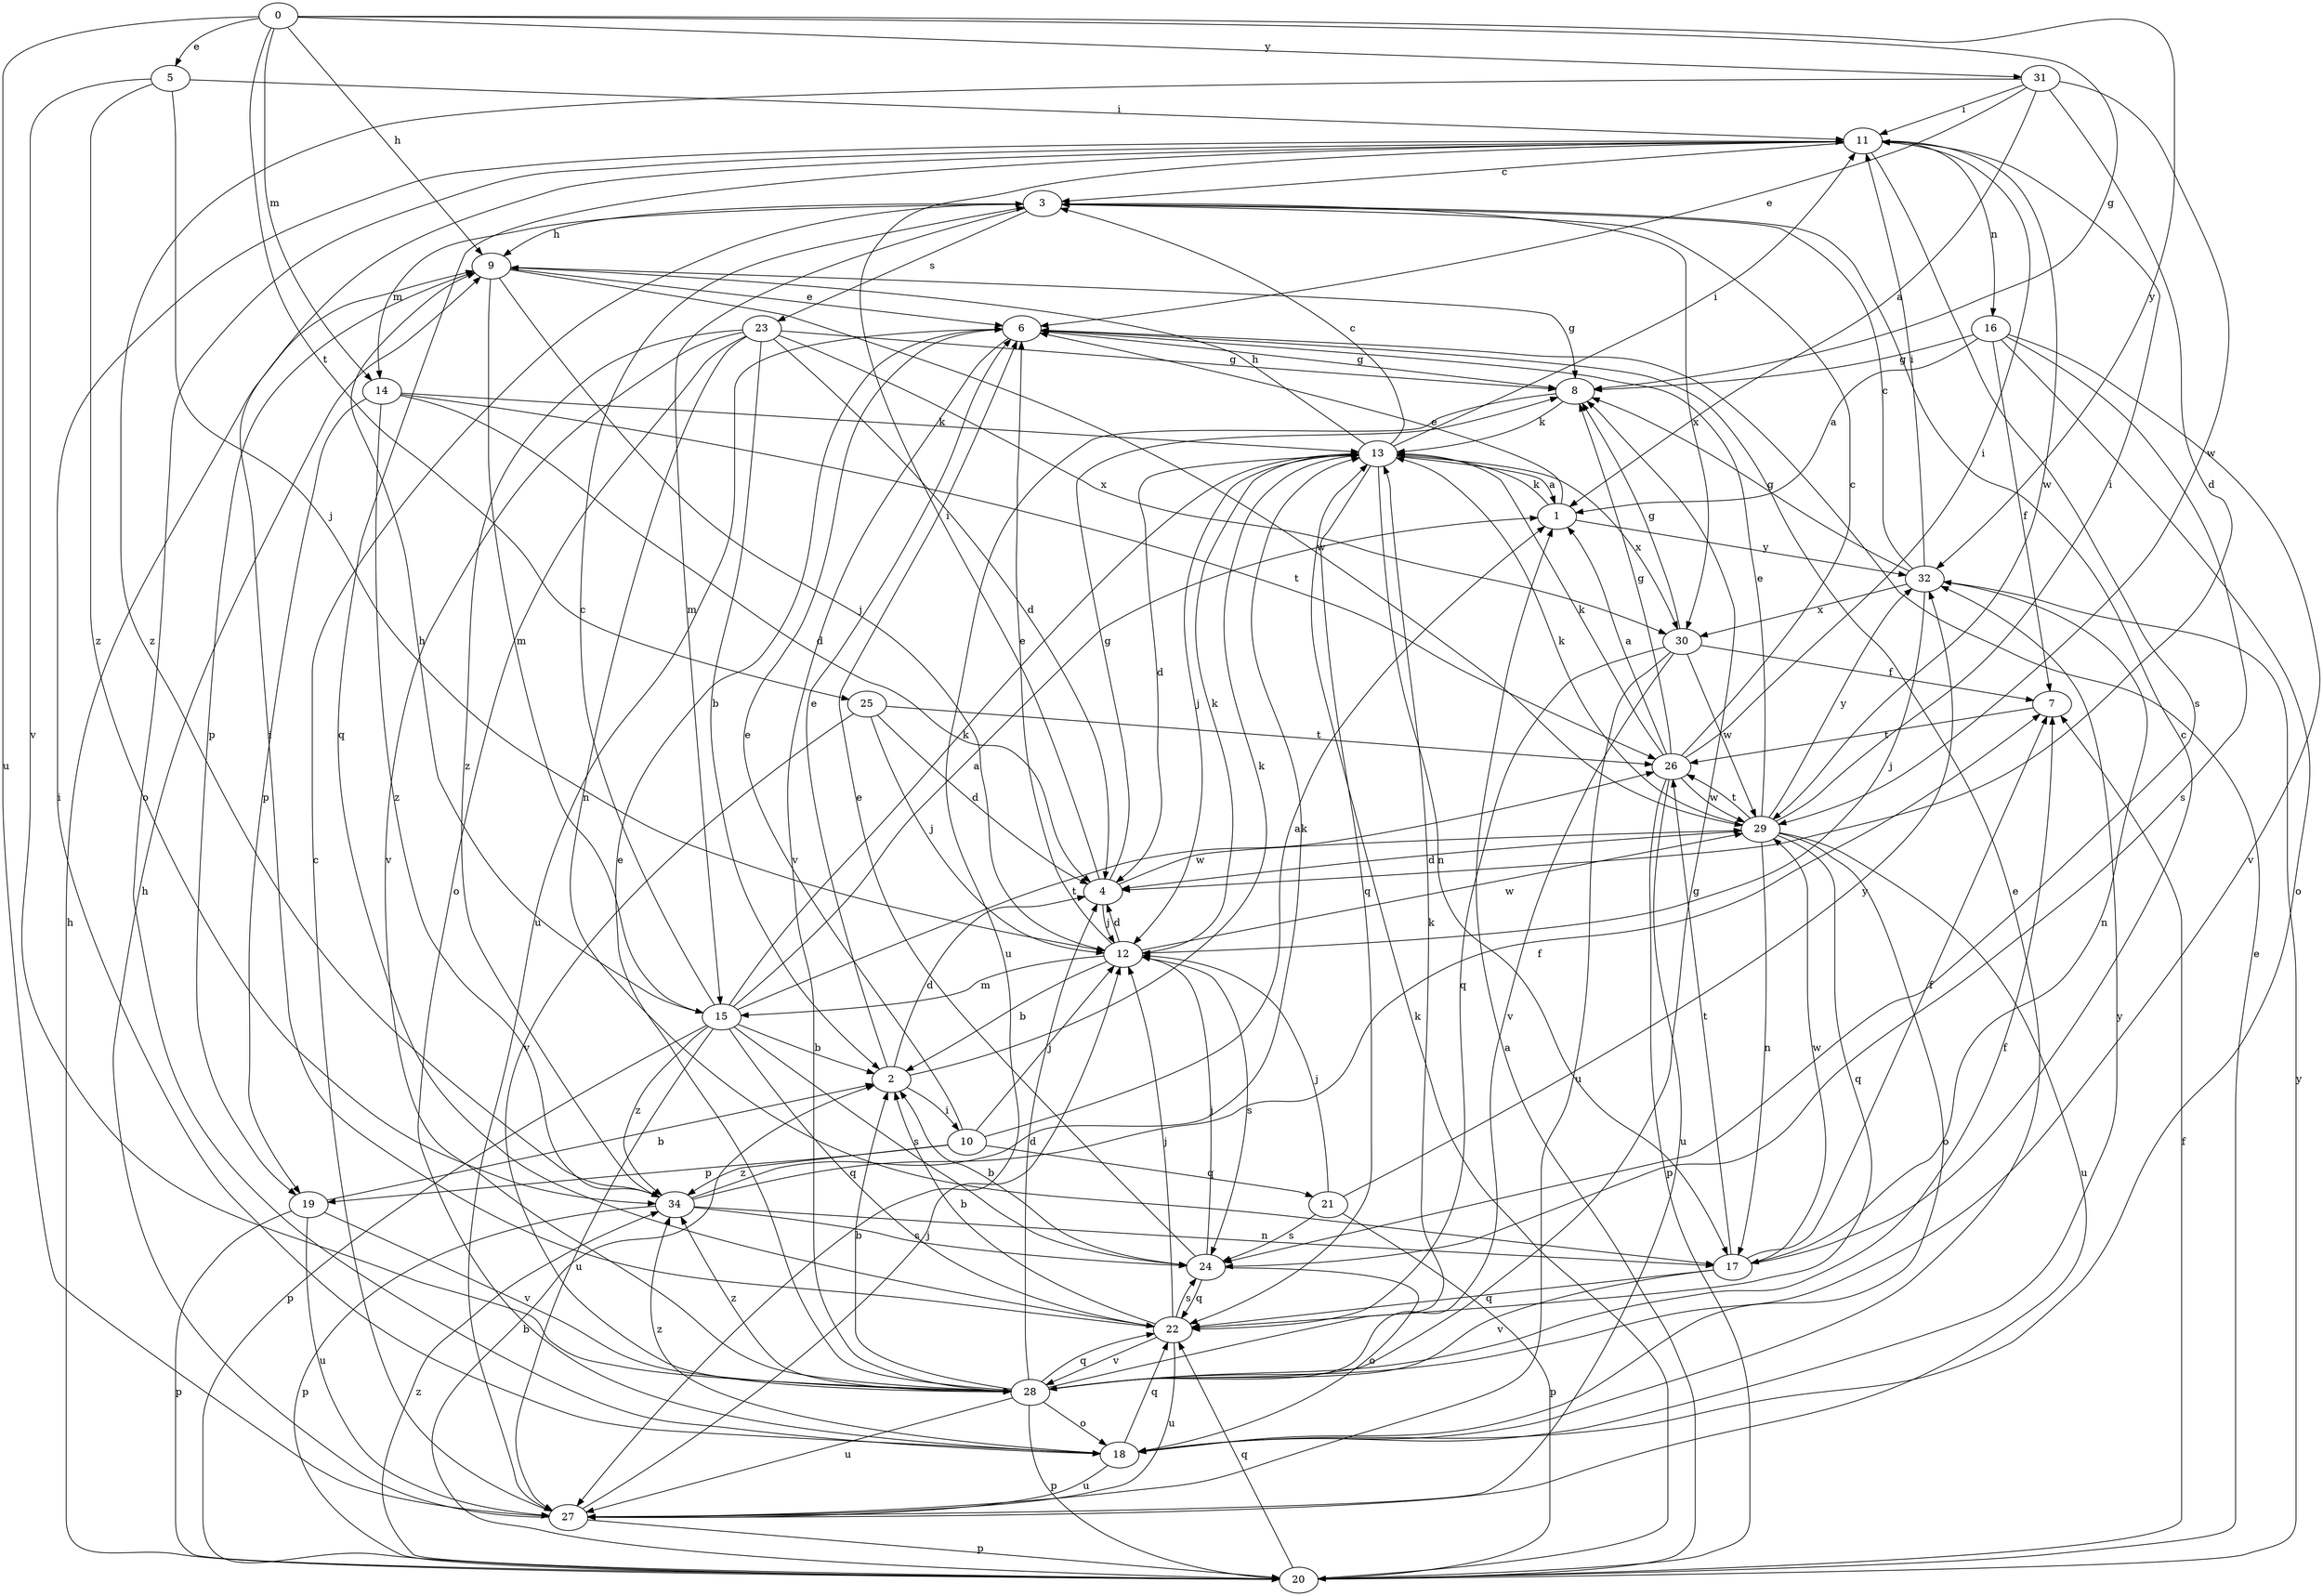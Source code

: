 strict digraph  {
0;
1;
2;
3;
4;
5;
6;
7;
8;
9;
10;
11;
12;
13;
14;
15;
16;
17;
18;
19;
20;
21;
22;
23;
24;
25;
26;
27;
28;
29;
30;
31;
32;
34;
0 -> 5  [label=e];
0 -> 8  [label=g];
0 -> 9  [label=h];
0 -> 14  [label=m];
0 -> 25  [label=t];
0 -> 27  [label=u];
0 -> 31  [label=y];
0 -> 32  [label=y];
1 -> 6  [label=e];
1 -> 13  [label=k];
1 -> 32  [label=y];
2 -> 4  [label=d];
2 -> 6  [label=e];
2 -> 10  [label=i];
2 -> 13  [label=k];
3 -> 9  [label=h];
3 -> 14  [label=m];
3 -> 15  [label=m];
3 -> 23  [label=s];
3 -> 30  [label=x];
4 -> 8  [label=g];
4 -> 11  [label=i];
4 -> 12  [label=j];
4 -> 29  [label=w];
5 -> 11  [label=i];
5 -> 12  [label=j];
5 -> 28  [label=v];
5 -> 34  [label=z];
6 -> 8  [label=g];
6 -> 27  [label=u];
6 -> 28  [label=v];
7 -> 26  [label=t];
8 -> 13  [label=k];
8 -> 27  [label=u];
9 -> 6  [label=e];
9 -> 8  [label=g];
9 -> 12  [label=j];
9 -> 15  [label=m];
9 -> 19  [label=p];
9 -> 29  [label=w];
10 -> 1  [label=a];
10 -> 6  [label=e];
10 -> 12  [label=j];
10 -> 19  [label=p];
10 -> 21  [label=q];
10 -> 34  [label=z];
11 -> 3  [label=c];
11 -> 16  [label=n];
11 -> 18  [label=o];
11 -> 22  [label=q];
11 -> 24  [label=s];
11 -> 29  [label=w];
12 -> 2  [label=b];
12 -> 4  [label=d];
12 -> 6  [label=e];
12 -> 13  [label=k];
12 -> 15  [label=m];
12 -> 24  [label=s];
12 -> 29  [label=w];
13 -> 1  [label=a];
13 -> 3  [label=c];
13 -> 4  [label=d];
13 -> 9  [label=h];
13 -> 11  [label=i];
13 -> 12  [label=j];
13 -> 17  [label=n];
13 -> 22  [label=q];
13 -> 30  [label=x];
14 -> 4  [label=d];
14 -> 13  [label=k];
14 -> 19  [label=p];
14 -> 26  [label=t];
14 -> 34  [label=z];
15 -> 1  [label=a];
15 -> 2  [label=b];
15 -> 3  [label=c];
15 -> 9  [label=h];
15 -> 13  [label=k];
15 -> 20  [label=p];
15 -> 22  [label=q];
15 -> 24  [label=s];
15 -> 26  [label=t];
15 -> 27  [label=u];
15 -> 34  [label=z];
16 -> 1  [label=a];
16 -> 7  [label=f];
16 -> 8  [label=g];
16 -> 18  [label=o];
16 -> 24  [label=s];
16 -> 28  [label=v];
17 -> 3  [label=c];
17 -> 7  [label=f];
17 -> 22  [label=q];
17 -> 26  [label=t];
17 -> 28  [label=v];
17 -> 29  [label=w];
18 -> 6  [label=e];
18 -> 11  [label=i];
18 -> 22  [label=q];
18 -> 27  [label=u];
18 -> 32  [label=y];
18 -> 34  [label=z];
19 -> 2  [label=b];
19 -> 20  [label=p];
19 -> 27  [label=u];
19 -> 28  [label=v];
20 -> 1  [label=a];
20 -> 2  [label=b];
20 -> 6  [label=e];
20 -> 7  [label=f];
20 -> 9  [label=h];
20 -> 13  [label=k];
20 -> 22  [label=q];
20 -> 32  [label=y];
20 -> 34  [label=z];
21 -> 12  [label=j];
21 -> 20  [label=p];
21 -> 24  [label=s];
21 -> 32  [label=y];
22 -> 2  [label=b];
22 -> 11  [label=i];
22 -> 12  [label=j];
22 -> 24  [label=s];
22 -> 27  [label=u];
22 -> 28  [label=v];
23 -> 2  [label=b];
23 -> 4  [label=d];
23 -> 8  [label=g];
23 -> 17  [label=n];
23 -> 18  [label=o];
23 -> 28  [label=v];
23 -> 30  [label=x];
23 -> 34  [label=z];
24 -> 2  [label=b];
24 -> 6  [label=e];
24 -> 12  [label=j];
24 -> 18  [label=o];
24 -> 22  [label=q];
25 -> 4  [label=d];
25 -> 12  [label=j];
25 -> 26  [label=t];
25 -> 28  [label=v];
26 -> 1  [label=a];
26 -> 3  [label=c];
26 -> 8  [label=g];
26 -> 11  [label=i];
26 -> 13  [label=k];
26 -> 20  [label=p];
26 -> 27  [label=u];
26 -> 29  [label=w];
27 -> 3  [label=c];
27 -> 9  [label=h];
27 -> 12  [label=j];
27 -> 20  [label=p];
28 -> 2  [label=b];
28 -> 4  [label=d];
28 -> 6  [label=e];
28 -> 7  [label=f];
28 -> 8  [label=g];
28 -> 13  [label=k];
28 -> 18  [label=o];
28 -> 20  [label=p];
28 -> 22  [label=q];
28 -> 27  [label=u];
28 -> 34  [label=z];
29 -> 4  [label=d];
29 -> 6  [label=e];
29 -> 11  [label=i];
29 -> 13  [label=k];
29 -> 17  [label=n];
29 -> 18  [label=o];
29 -> 22  [label=q];
29 -> 26  [label=t];
29 -> 27  [label=u];
29 -> 32  [label=y];
30 -> 7  [label=f];
30 -> 8  [label=g];
30 -> 22  [label=q];
30 -> 27  [label=u];
30 -> 28  [label=v];
30 -> 29  [label=w];
31 -> 1  [label=a];
31 -> 4  [label=d];
31 -> 6  [label=e];
31 -> 11  [label=i];
31 -> 29  [label=w];
31 -> 34  [label=z];
32 -> 3  [label=c];
32 -> 8  [label=g];
32 -> 11  [label=i];
32 -> 12  [label=j];
32 -> 17  [label=n];
32 -> 30  [label=x];
34 -> 7  [label=f];
34 -> 13  [label=k];
34 -> 17  [label=n];
34 -> 20  [label=p];
34 -> 24  [label=s];
}
